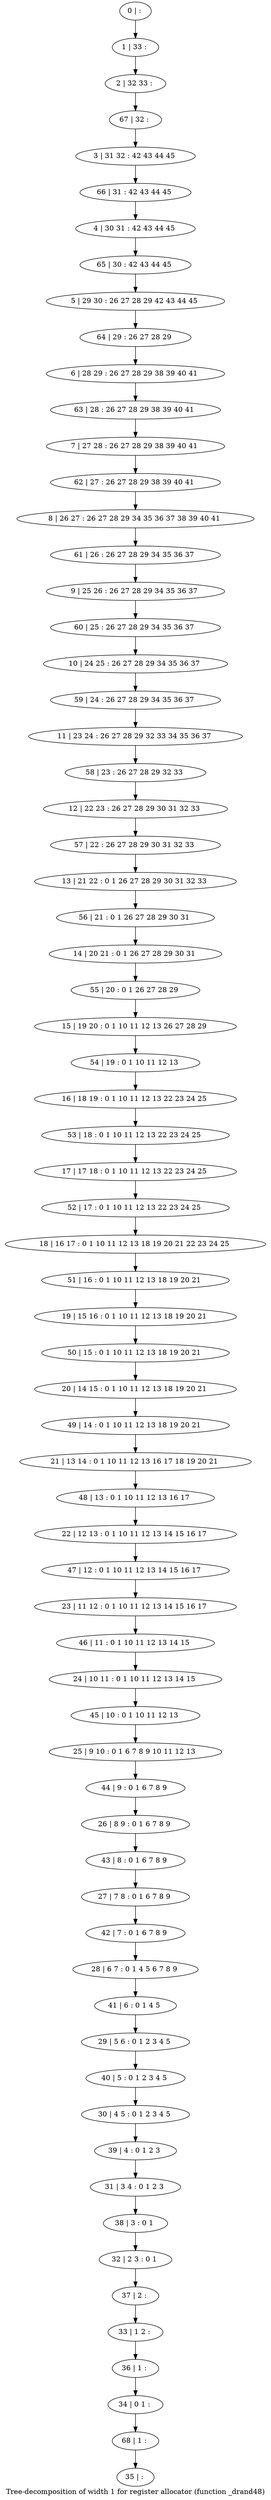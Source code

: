 digraph G {
graph [label="Tree-decomposition of width 1 for register allocator (function _drand48)"]
0[label="0 | : "];
1[label="1 | 33 : "];
2[label="2 | 32 33 : "];
3[label="3 | 31 32 : 42 43 44 45 "];
4[label="4 | 30 31 : 42 43 44 45 "];
5[label="5 | 29 30 : 26 27 28 29 42 43 44 45 "];
6[label="6 | 28 29 : 26 27 28 29 38 39 40 41 "];
7[label="7 | 27 28 : 26 27 28 29 38 39 40 41 "];
8[label="8 | 26 27 : 26 27 28 29 34 35 36 37 38 39 40 41 "];
9[label="9 | 25 26 : 26 27 28 29 34 35 36 37 "];
10[label="10 | 24 25 : 26 27 28 29 34 35 36 37 "];
11[label="11 | 23 24 : 26 27 28 29 32 33 34 35 36 37 "];
12[label="12 | 22 23 : 26 27 28 29 30 31 32 33 "];
13[label="13 | 21 22 : 0 1 26 27 28 29 30 31 32 33 "];
14[label="14 | 20 21 : 0 1 26 27 28 29 30 31 "];
15[label="15 | 19 20 : 0 1 10 11 12 13 26 27 28 29 "];
16[label="16 | 18 19 : 0 1 10 11 12 13 22 23 24 25 "];
17[label="17 | 17 18 : 0 1 10 11 12 13 22 23 24 25 "];
18[label="18 | 16 17 : 0 1 10 11 12 13 18 19 20 21 22 23 24 25 "];
19[label="19 | 15 16 : 0 1 10 11 12 13 18 19 20 21 "];
20[label="20 | 14 15 : 0 1 10 11 12 13 18 19 20 21 "];
21[label="21 | 13 14 : 0 1 10 11 12 13 16 17 18 19 20 21 "];
22[label="22 | 12 13 : 0 1 10 11 12 13 14 15 16 17 "];
23[label="23 | 11 12 : 0 1 10 11 12 13 14 15 16 17 "];
24[label="24 | 10 11 : 0 1 10 11 12 13 14 15 "];
25[label="25 | 9 10 : 0 1 6 7 8 9 10 11 12 13 "];
26[label="26 | 8 9 : 0 1 6 7 8 9 "];
27[label="27 | 7 8 : 0 1 6 7 8 9 "];
28[label="28 | 6 7 : 0 1 4 5 6 7 8 9 "];
29[label="29 | 5 6 : 0 1 2 3 4 5 "];
30[label="30 | 4 5 : 0 1 2 3 4 5 "];
31[label="31 | 3 4 : 0 1 2 3 "];
32[label="32 | 2 3 : 0 1 "];
33[label="33 | 1 2 : "];
34[label="34 | 0 1 : "];
35[label="35 | : "];
36[label="36 | 1 : "];
37[label="37 | 2 : "];
38[label="38 | 3 : 0 1 "];
39[label="39 | 4 : 0 1 2 3 "];
40[label="40 | 5 : 0 1 2 3 4 5 "];
41[label="41 | 6 : 0 1 4 5 "];
42[label="42 | 7 : 0 1 6 7 8 9 "];
43[label="43 | 8 : 0 1 6 7 8 9 "];
44[label="44 | 9 : 0 1 6 7 8 9 "];
45[label="45 | 10 : 0 1 10 11 12 13 "];
46[label="46 | 11 : 0 1 10 11 12 13 14 15 "];
47[label="47 | 12 : 0 1 10 11 12 13 14 15 16 17 "];
48[label="48 | 13 : 0 1 10 11 12 13 16 17 "];
49[label="49 | 14 : 0 1 10 11 12 13 18 19 20 21 "];
50[label="50 | 15 : 0 1 10 11 12 13 18 19 20 21 "];
51[label="51 | 16 : 0 1 10 11 12 13 18 19 20 21 "];
52[label="52 | 17 : 0 1 10 11 12 13 22 23 24 25 "];
53[label="53 | 18 : 0 1 10 11 12 13 22 23 24 25 "];
54[label="54 | 19 : 0 1 10 11 12 13 "];
55[label="55 | 20 : 0 1 26 27 28 29 "];
56[label="56 | 21 : 0 1 26 27 28 29 30 31 "];
57[label="57 | 22 : 26 27 28 29 30 31 32 33 "];
58[label="58 | 23 : 26 27 28 29 32 33 "];
59[label="59 | 24 : 26 27 28 29 34 35 36 37 "];
60[label="60 | 25 : 26 27 28 29 34 35 36 37 "];
61[label="61 | 26 : 26 27 28 29 34 35 36 37 "];
62[label="62 | 27 : 26 27 28 29 38 39 40 41 "];
63[label="63 | 28 : 26 27 28 29 38 39 40 41 "];
64[label="64 | 29 : 26 27 28 29 "];
65[label="65 | 30 : 42 43 44 45 "];
66[label="66 | 31 : 42 43 44 45 "];
67[label="67 | 32 : "];
68[label="68 | 1 : "];
0->1 ;
1->2 ;
36->34 ;
33->36 ;
37->33 ;
32->37 ;
38->32 ;
31->38 ;
39->31 ;
30->39 ;
40->30 ;
29->40 ;
41->29 ;
28->41 ;
42->28 ;
27->42 ;
43->27 ;
26->43 ;
44->26 ;
25->44 ;
45->25 ;
24->45 ;
46->24 ;
23->46 ;
47->23 ;
22->47 ;
48->22 ;
21->48 ;
49->21 ;
20->49 ;
50->20 ;
19->50 ;
51->19 ;
18->51 ;
52->18 ;
17->52 ;
53->17 ;
16->53 ;
54->16 ;
15->54 ;
55->15 ;
14->55 ;
56->14 ;
13->56 ;
57->13 ;
12->57 ;
58->12 ;
11->58 ;
59->11 ;
10->59 ;
60->10 ;
9->60 ;
61->9 ;
8->61 ;
62->8 ;
7->62 ;
63->7 ;
6->63 ;
64->6 ;
5->64 ;
65->5 ;
4->65 ;
66->4 ;
3->66 ;
67->3 ;
2->67 ;
68->35 ;
34->68 ;
}
